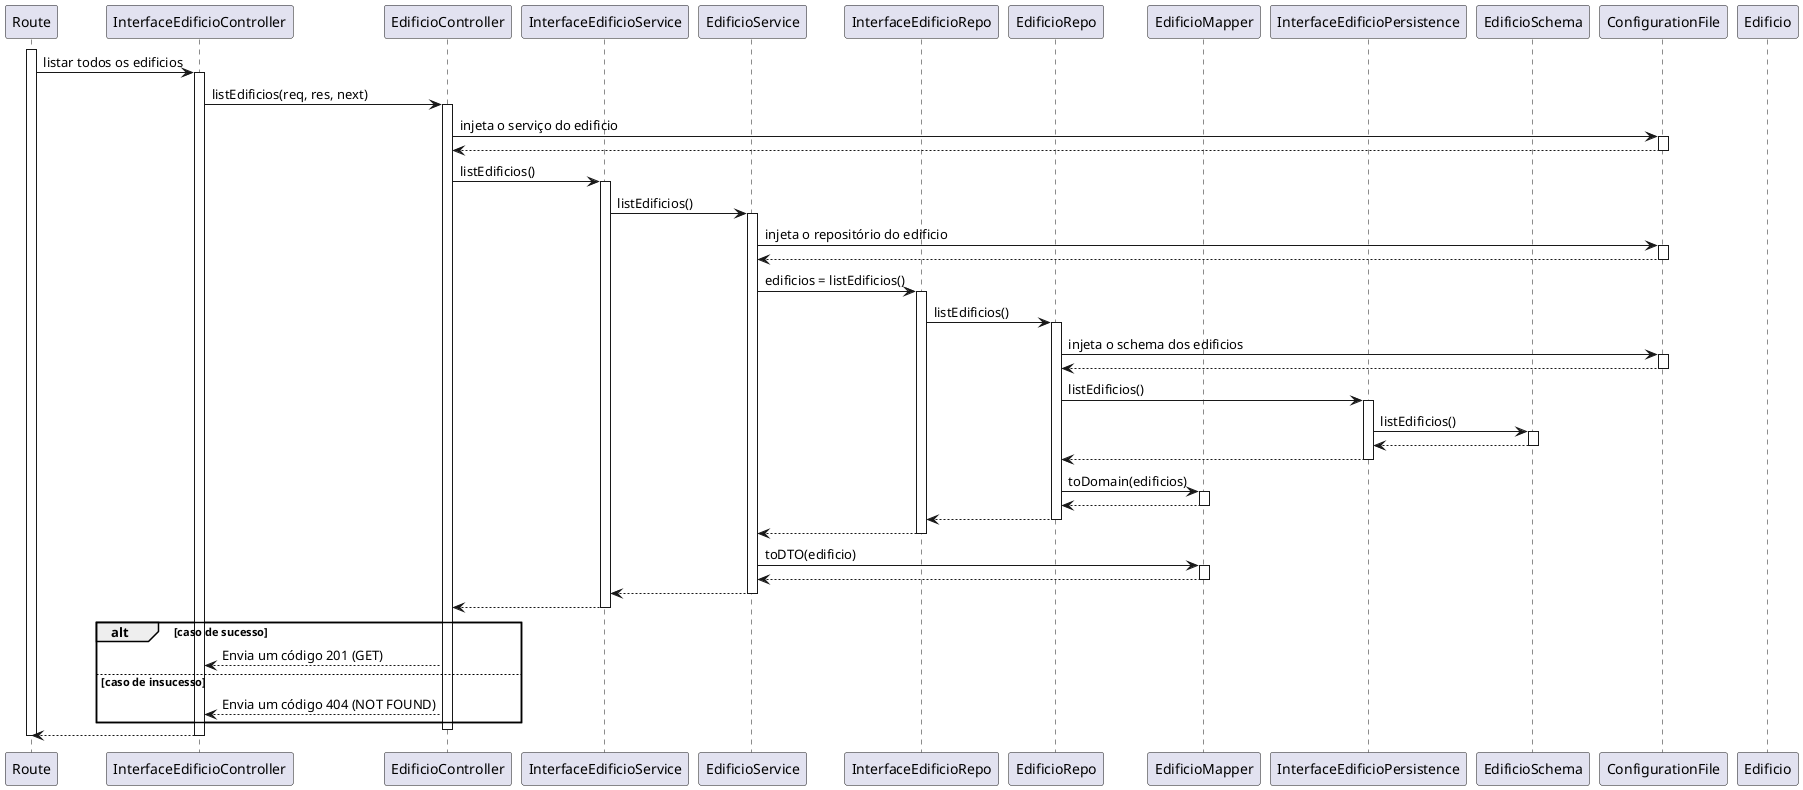 @startuml sd


participant Route as route
participant InterfaceEdificioController as ictrl
participant EdificioController as ctrl
participant InterfaceEdificioService as isvc
participant EdificioService as svc
participant InterfaceEdificioRepo as irepo
participant EdificioRepo as repo
participant EdificioMapper as mapper
participant InterfaceEdificioPersistence as ischema
participant EdificioSchema as schema
participant ConfigurationFile as conf
participant Edificio as model


activate route
route -> ictrl : listar todos os edificios
activate ictrl
ictrl -> ctrl : listEdificios(req, res, next)
activate ctrl
ctrl -> conf : injeta o serviço do edificio
activate conf
conf --> ctrl
deactivate conf
ctrl -> isvc : listEdificios()
activate isvc
isvc -> svc : listEdificios()
activate svc
svc -> conf : injeta o repositório do edificio
activate conf
conf --> svc
deactivate conf
svc -> irepo : edificios = listEdificios()
activate irepo
irepo -> repo : listEdificios()
activate repo
repo -> conf : injeta o schema dos edificios
activate conf
conf --> repo
deactivate conf
repo -> ischema : listEdificios()
activate ischema
ischema -> schema : listEdificios()
activate schema
schema --> ischema
deactivate schema
deactivate schema
ischema --> repo
deactivate ischema
repo -> mapper: toDomain(edificios)
activate mapper
mapper --> repo
deactivate mapper
repo --> irepo
deactivate repo
irepo --> svc
deactivate irepo
svc -> mapper: toDTO(edificio)
activate mapper
mapper --> svc
deactivate mapper
svc --> isvc
deactivate svc
isvc --> ctrl
deactivate isvc
alt caso de sucesso
    ctrl --> ictrl : Envia um código 201 (GET)
else caso de insucesso
    ctrl --> ictrl : Envia um código 404 (NOT FOUND)
end
deactivate ctrl
ictrl --> route
deactivate ictrl
deactivate route
